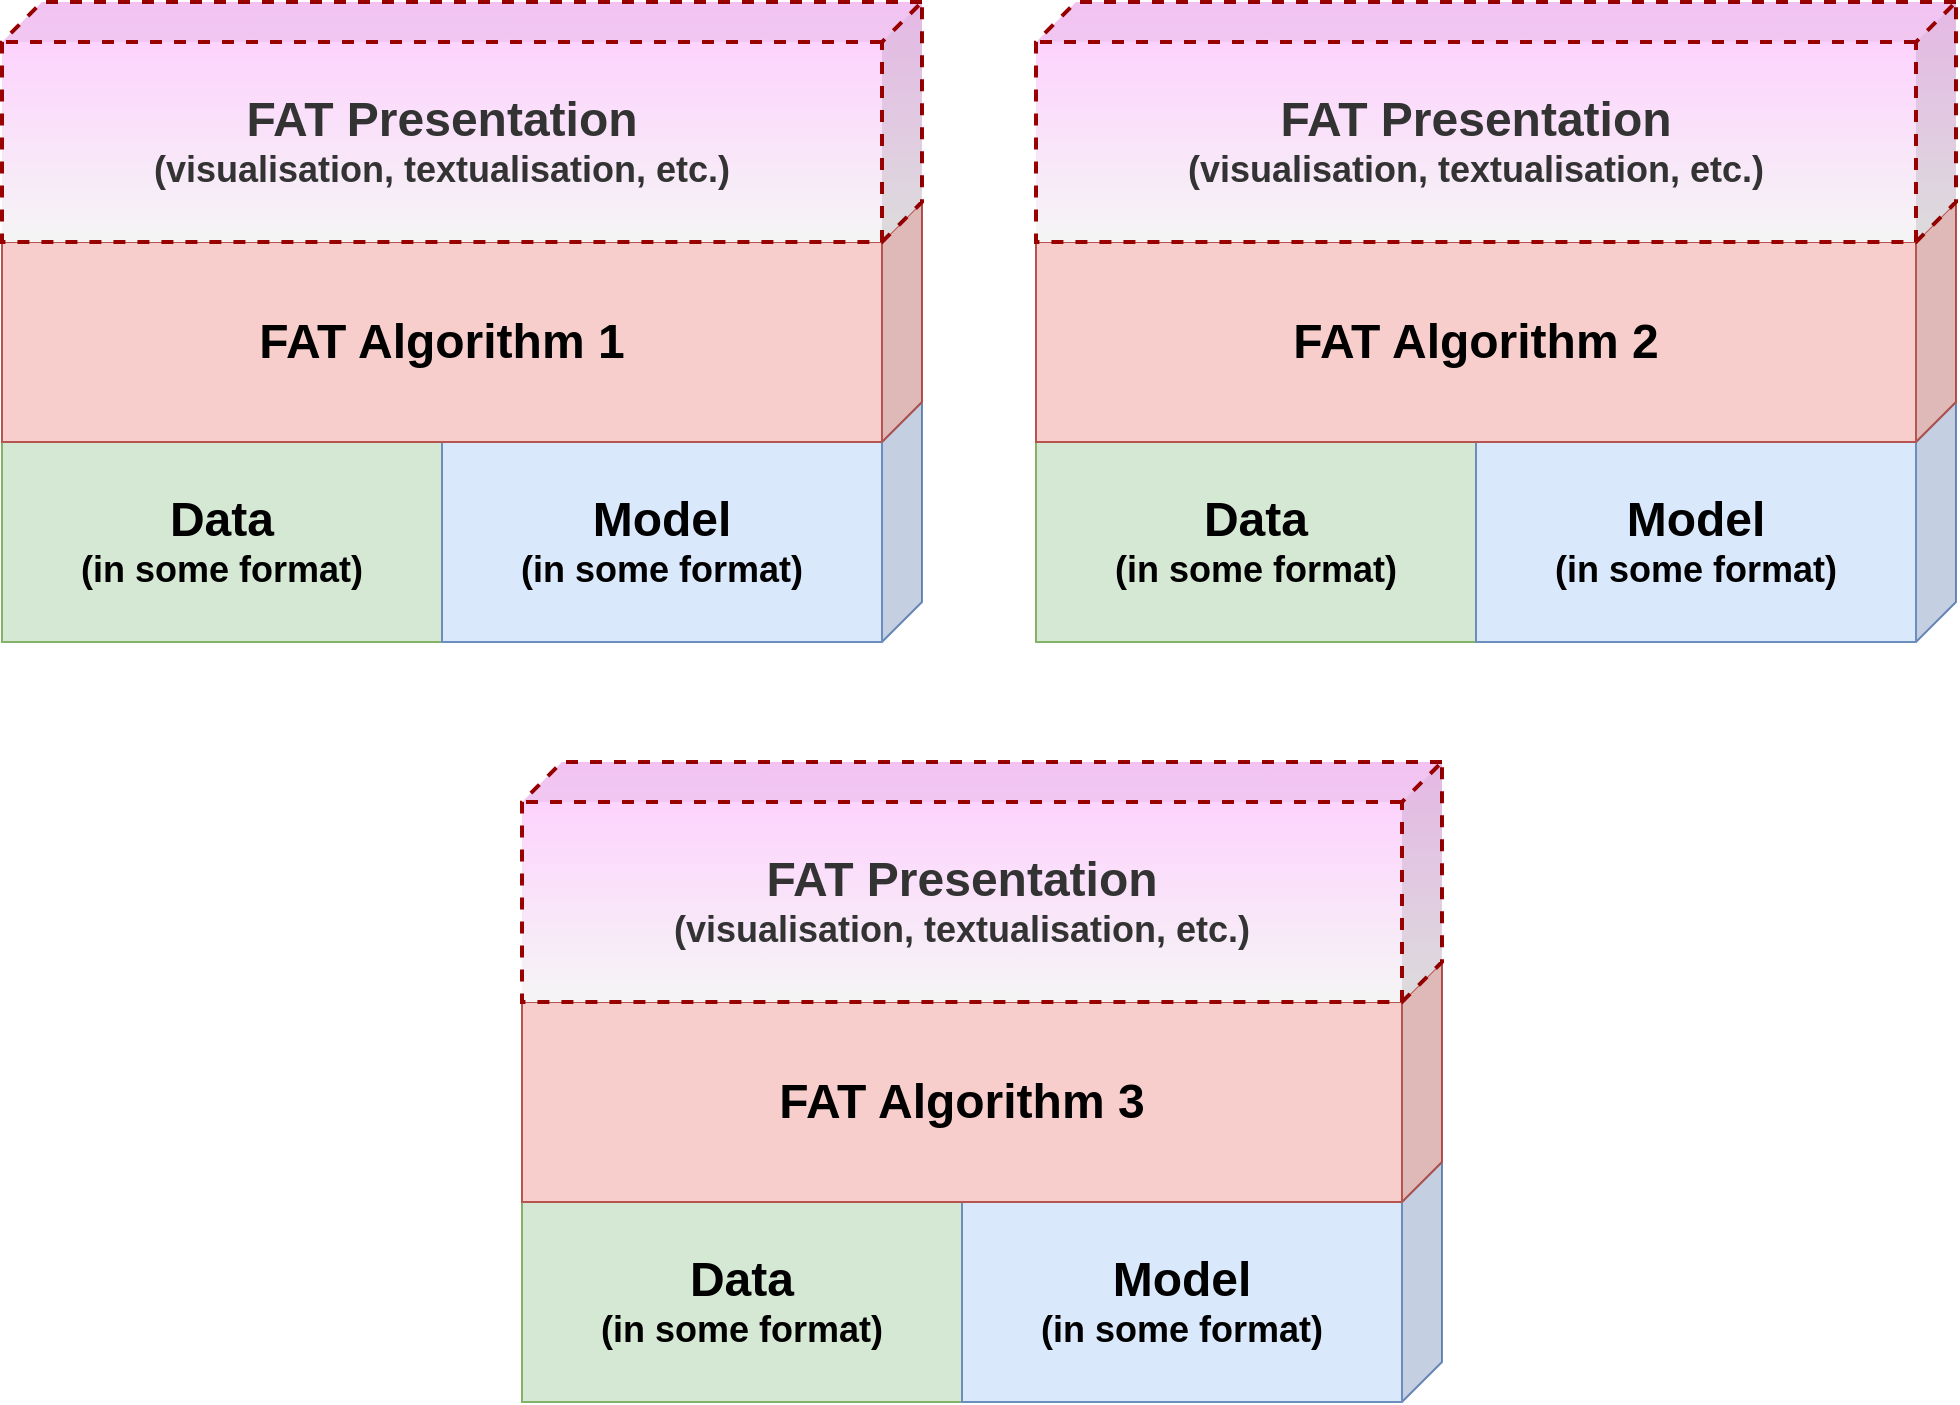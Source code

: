 <mxfile version="13.6.2" type="device" pages="2"><diagram id="GJRhFW9raaM-JDKha8_w" name="typical"><mxGraphModel dx="1106" dy="1999" grid="1" gridSize="10" guides="1" tooltips="1" connect="1" arrows="1" fold="1" page="1" pageScale="1" pageWidth="827" pageHeight="1169" math="0" shadow="0"><root><mxCell id="0"/><mxCell id="1" parent="0"/><mxCell id="a6cr-i2xjDOHzBz58Nsr-5" value="" style="group" parent="1" vertex="1" connectable="0"><mxGeometry x="80" y="50" width="460" height="220" as="geometry"/></mxCell><mxCell id="a6cr-i2xjDOHzBz58Nsr-1" value="&lt;b&gt;&lt;font style=&quot;font-size: 24px&quot;&gt;Data&lt;/font&gt;&lt;br&gt;&lt;font style=&quot;font-size: 18px&quot;&gt;(in some format)&lt;/font&gt;&lt;/b&gt;&lt;br&gt;" style="shape=cube;whiteSpace=wrap;html=1;boundedLbl=1;backgroundOutline=1;darkOpacity=0.05;darkOpacity2=0.1;flipH=1;fillColor=#d5e8d4;strokeColor=#82b366;" parent="a6cr-i2xjDOHzBz58Nsr-5" vertex="1"><mxGeometry y="100" width="240" height="120" as="geometry"/></mxCell><mxCell id="a6cr-i2xjDOHzBz58Nsr-3" value="&lt;font&gt;&lt;b&gt;&lt;font style=&quot;font-size: 24px&quot;&gt;Model&lt;/font&gt;&lt;br&gt;&lt;font style=&quot;font-size: 18px&quot;&gt;(in some format)&lt;/font&gt;&lt;/b&gt;&lt;/font&gt;&lt;br&gt;" style="shape=cube;whiteSpace=wrap;html=1;boundedLbl=1;backgroundOutline=1;darkOpacity=0.05;darkOpacity2=0.1;flipH=1;fillColor=#dae8fc;strokeColor=#6c8ebf;" parent="a6cr-i2xjDOHzBz58Nsr-5" vertex="1"><mxGeometry x="220" y="100" width="240" height="120" as="geometry"/></mxCell><mxCell id="a6cr-i2xjDOHzBz58Nsr-4" value="&lt;b&gt;&lt;font style=&quot;font-size: 24px&quot;&gt;FAT Algorithm 1&lt;/font&gt;&lt;/b&gt;" style="shape=cube;whiteSpace=wrap;html=1;boundedLbl=1;backgroundOutline=1;darkOpacity=0.05;darkOpacity2=0.1;flipH=1;fillColor=#f8cecc;strokeColor=#b85450;" parent="a6cr-i2xjDOHzBz58Nsr-5" vertex="1"><mxGeometry width="460" height="120" as="geometry"/></mxCell><mxCell id="a6cr-i2xjDOHzBz58Nsr-6" value="" style="group" parent="1" vertex="1" connectable="0"><mxGeometry x="340" y="430" width="460" height="220" as="geometry"/></mxCell><mxCell id="a6cr-i2xjDOHzBz58Nsr-7" value="&lt;b&gt;&lt;font style=&quot;font-size: 24px&quot;&gt;Data&lt;/font&gt;&lt;br&gt;&lt;font style=&quot;font-size: 18px&quot;&gt;(in some format)&lt;/font&gt;&lt;/b&gt;&lt;br&gt;" style="shape=cube;whiteSpace=wrap;html=1;boundedLbl=1;backgroundOutline=1;darkOpacity=0.05;darkOpacity2=0.1;flipH=1;fillColor=#d5e8d4;strokeColor=#82b366;" parent="a6cr-i2xjDOHzBz58Nsr-6" vertex="1"><mxGeometry y="100" width="240" height="120" as="geometry"/></mxCell><mxCell id="a6cr-i2xjDOHzBz58Nsr-8" value="&lt;font&gt;&lt;b&gt;&lt;font style=&quot;font-size: 24px&quot;&gt;Model&lt;/font&gt;&lt;br&gt;&lt;font style=&quot;font-size: 18px&quot;&gt;(in some format)&lt;/font&gt;&lt;/b&gt;&lt;/font&gt;&lt;br&gt;" style="shape=cube;whiteSpace=wrap;html=1;boundedLbl=1;backgroundOutline=1;darkOpacity=0.05;darkOpacity2=0.1;flipH=1;fillColor=#dae8fc;strokeColor=#6c8ebf;" parent="a6cr-i2xjDOHzBz58Nsr-6" vertex="1"><mxGeometry x="220" y="100" width="240" height="120" as="geometry"/></mxCell><mxCell id="a6cr-i2xjDOHzBz58Nsr-9" value="&lt;b&gt;&lt;font style=&quot;font-size: 24px&quot;&gt;FAT Algorithm 3&lt;/font&gt;&lt;/b&gt;" style="shape=cube;whiteSpace=wrap;html=1;boundedLbl=1;backgroundOutline=1;darkOpacity=0.05;darkOpacity2=0.1;flipH=1;fillColor=#f8cecc;strokeColor=#b85450;" parent="a6cr-i2xjDOHzBz58Nsr-6" vertex="1"><mxGeometry width="460" height="120" as="geometry"/></mxCell><mxCell id="a6cr-i2xjDOHzBz58Nsr-10" value="" style="group" parent="1" vertex="1" connectable="0"><mxGeometry x="597" y="50" width="460" height="220" as="geometry"/></mxCell><mxCell id="a6cr-i2xjDOHzBz58Nsr-11" value="&lt;b&gt;&lt;font style=&quot;font-size: 24px&quot;&gt;Data&lt;/font&gt;&lt;br&gt;&lt;font style=&quot;font-size: 18px&quot;&gt;(in some format)&lt;/font&gt;&lt;/b&gt;&lt;br&gt;" style="shape=cube;whiteSpace=wrap;html=1;boundedLbl=1;backgroundOutline=1;darkOpacity=0.05;darkOpacity2=0.1;flipH=1;fillColor=#d5e8d4;strokeColor=#82b366;" parent="a6cr-i2xjDOHzBz58Nsr-10" vertex="1"><mxGeometry y="100" width="240" height="120" as="geometry"/></mxCell><mxCell id="a6cr-i2xjDOHzBz58Nsr-12" value="&lt;font&gt;&lt;b&gt;&lt;font style=&quot;font-size: 24px&quot;&gt;Model&lt;/font&gt;&lt;br&gt;&lt;font style=&quot;font-size: 18px&quot;&gt;(in some format)&lt;/font&gt;&lt;/b&gt;&lt;/font&gt;&lt;br&gt;" style="shape=cube;whiteSpace=wrap;html=1;boundedLbl=1;backgroundOutline=1;darkOpacity=0.05;darkOpacity2=0.1;flipH=1;fillColor=#dae8fc;strokeColor=#6c8ebf;" parent="a6cr-i2xjDOHzBz58Nsr-10" vertex="1"><mxGeometry x="220" y="100" width="240" height="120" as="geometry"/></mxCell><mxCell id="a6cr-i2xjDOHzBz58Nsr-13" value="&lt;b&gt;&lt;font style=&quot;font-size: 24px&quot;&gt;FAT Algorithm 2&lt;/font&gt;&lt;/b&gt;" style="shape=cube;whiteSpace=wrap;html=1;boundedLbl=1;backgroundOutline=1;darkOpacity=0.05;darkOpacity2=0.1;flipH=1;fillColor=#f8cecc;strokeColor=#b85450;" parent="a6cr-i2xjDOHzBz58Nsr-10" vertex="1"><mxGeometry width="460" height="120" as="geometry"/></mxCell><mxCell id="KTWtzgIvt2PUXnlhQdNJ-1" value="&lt;b&gt;&lt;span style=&quot;font-size: 24px&quot;&gt;FAT Presentation&lt;/span&gt;&lt;br&gt;&lt;font style=&quot;font-size: 18px&quot;&gt;(visualisation, textualisation, etc.)&lt;/font&gt;&lt;br&gt;&lt;/b&gt;" style="shape=cube;whiteSpace=wrap;html=1;boundedLbl=1;backgroundOutline=1;darkOpacity=0.05;darkOpacity2=0.1;flipH=1;fillColor=#f5f5f5;strokeColor=#990000;fontColor=#333333;gradientColor=#FFCCFF;gradientDirection=north;dashed=1;strokeWidth=2;" vertex="1" parent="1"><mxGeometry x="80" y="-50" width="460" height="120" as="geometry"/></mxCell><mxCell id="ppyXav9h08k2DbTZxAYi-1" value="&lt;b&gt;&lt;span style=&quot;font-size: 24px&quot;&gt;FAT Presentation&lt;/span&gt;&lt;br&gt;&lt;font style=&quot;font-size: 18px&quot;&gt;(visualisation, textualisation, etc.)&lt;/font&gt;&lt;br&gt;&lt;/b&gt;" style="shape=cube;whiteSpace=wrap;html=1;boundedLbl=1;backgroundOutline=1;darkOpacity=0.05;darkOpacity2=0.1;flipH=1;fillColor=#f5f5f5;strokeColor=#990000;fontColor=#333333;gradientColor=#FFCCFF;gradientDirection=north;dashed=1;strokeWidth=2;" vertex="1" parent="1"><mxGeometry x="597" y="-50" width="460" height="120" as="geometry"/></mxCell><mxCell id="ppyXav9h08k2DbTZxAYi-2" value="&lt;b&gt;&lt;span style=&quot;font-size: 24px&quot;&gt;FAT Presentation&lt;/span&gt;&lt;br&gt;&lt;font style=&quot;font-size: 18px&quot;&gt;(visualisation, textualisation, etc.)&lt;/font&gt;&lt;br&gt;&lt;/b&gt;" style="shape=cube;whiteSpace=wrap;html=1;boundedLbl=1;backgroundOutline=1;darkOpacity=0.05;darkOpacity2=0.1;flipH=1;fillColor=#f5f5f5;strokeColor=#990000;fontColor=#333333;gradientColor=#FFCCFF;gradientDirection=north;dashed=1;strokeWidth=2;" vertex="1" parent="1"><mxGeometry x="340" y="330" width="460" height="120" as="geometry"/></mxCell></root></mxGraphModel></diagram><diagram id="z4rXOvS0tFhKfGnjk8Sq" name="HCAI"><mxGraphModel dx="1106" dy="830" grid="1" gridSize="10" guides="1" tooltips="1" connect="1" arrows="1" fold="1" page="1" pageScale="1" pageWidth="827" pageHeight="1169" math="0" shadow="0"><root><mxCell id="u2oHtYjRw9Sd4YX1-NIL-0"/><mxCell id="u2oHtYjRw9Sd4YX1-NIL-1" parent="u2oHtYjRw9Sd4YX1-NIL-0"/><mxCell id="46ZyJjWDirzyccNqKdfV-23" value="" style="group" parent="u2oHtYjRw9Sd4YX1-NIL-1" vertex="1" connectable="0"><mxGeometry x="60" y="340" width="480" height="280" as="geometry"/></mxCell><mxCell id="46ZyJjWDirzyccNqKdfV-6" value="" style="group" parent="46ZyJjWDirzyccNqKdfV-23" vertex="1" connectable="0"><mxGeometry x="20" width="460" height="120" as="geometry"/></mxCell><mxCell id="46ZyJjWDirzyccNqKdfV-1" value="&lt;b&gt;&lt;font style=&quot;font-size: 24px&quot;&gt;2-D array&lt;br&gt;&lt;/font&gt;&lt;/b&gt;&lt;b&gt;&lt;font style=&quot;font-size: 18px&quot;&gt;numpy&lt;/font&gt;&lt;/b&gt;&lt;br&gt;" style="shape=cube;whiteSpace=wrap;html=1;boundedLbl=1;backgroundOutline=1;darkOpacity=0.05;darkOpacity2=0.1;flipH=1;fillColor=#d5e8d4;strokeColor=#82b366;" parent="46ZyJjWDirzyccNqKdfV-6" vertex="1"><mxGeometry width="240" height="120" as="geometry"/></mxCell><mxCell id="46ZyJjWDirzyccNqKdfV-2" value="&lt;font&gt;&lt;b&gt;&lt;font style=&quot;font-size: 24px&quot;&gt;Python object&lt;/font&gt;&lt;br&gt;&lt;font style=&quot;font-size: 18px&quot;&gt;fit(X, y), predict(X), predict_proba(X)&lt;/font&gt;&lt;/b&gt;&lt;/font&gt;&lt;br&gt;" style="shape=cube;whiteSpace=wrap;html=1;boundedLbl=1;backgroundOutline=1;darkOpacity=0.05;darkOpacity2=0.1;flipH=1;fillColor=#dae8fc;strokeColor=#6c8ebf;" parent="46ZyJjWDirzyccNqKdfV-6" vertex="1"><mxGeometry x="220" width="240" height="120" as="geometry"/></mxCell><mxCell id="46ZyJjWDirzyccNqKdfV-20" style="edgeStyle=orthogonalEdgeStyle;rounded=0;orthogonalLoop=1;jettySize=auto;html=1;exitX=0.4;exitY=0.1;exitDx=0;exitDy=0;exitPerimeter=0;entryX=0;entryY=0;entryDx=130;entryDy=120;entryPerimeter=0;" parent="46ZyJjWDirzyccNqKdfV-23" source="46ZyJjWDirzyccNqKdfV-15" target="46ZyJjWDirzyccNqKdfV-2" edge="1"><mxGeometry relative="1" as="geometry"><Array as="points"><mxPoint x="368" y="140"/><mxPoint x="350" y="140"/></Array></mxGeometry></mxCell><mxCell id="46ZyJjWDirzyccNqKdfV-15" value="" style="ellipse;shape=cloud;whiteSpace=wrap;html=1;fillColor=#fff2cc;strokeColor=#d6b656;" parent="46ZyJjWDirzyccNqKdfV-23" vertex="1"><mxGeometry x="300" y="140" width="170" height="140" as="geometry"/></mxCell><mxCell id="46ZyJjWDirzyccNqKdfV-21" style="edgeStyle=orthogonalEdgeStyle;rounded=0;orthogonalLoop=1;jettySize=auto;html=1;exitX=0.4;exitY=0.1;exitDx=0;exitDy=0;exitPerimeter=0;entryX=0;entryY=0;entryDx=130;entryDy=120;entryPerimeter=0;" parent="46ZyJjWDirzyccNqKdfV-23" source="46ZyJjWDirzyccNqKdfV-13" target="46ZyJjWDirzyccNqKdfV-1" edge="1"><mxGeometry relative="1" as="geometry"><Array as="points"><mxPoint x="68" y="140"/><mxPoint x="130" y="140"/></Array></mxGeometry></mxCell><mxCell id="46ZyJjWDirzyccNqKdfV-13" value="" style="ellipse;shape=cloud;whiteSpace=wrap;html=1;fillColor=#fff2cc;strokeColor=#d6b656;" parent="46ZyJjWDirzyccNqKdfV-23" vertex="1"><mxGeometry y="140" width="170" height="140" as="geometry"/></mxCell><mxCell id="46ZyJjWDirzyccNqKdfV-9" style="edgeStyle=orthogonalEdgeStyle;rounded=0;orthogonalLoop=1;jettySize=auto;html=1;exitX=0.25;exitY=0;exitDx=0;exitDy=0;entryX=0;entryY=0;entryDx=130;entryDy=120;entryPerimeter=0;" parent="46ZyJjWDirzyccNqKdfV-23" source="46ZyJjWDirzyccNqKdfV-8" target="46ZyJjWDirzyccNqKdfV-1" edge="1"><mxGeometry relative="1" as="geometry"/></mxCell><mxCell id="46ZyJjWDirzyccNqKdfV-10" style="edgeStyle=orthogonalEdgeStyle;rounded=0;orthogonalLoop=1;jettySize=auto;html=1;exitX=0.75;exitY=0;exitDx=0;exitDy=0;entryX=0;entryY=0;entryDx=130;entryDy=120;entryPerimeter=0;" parent="46ZyJjWDirzyccNqKdfV-23" source="46ZyJjWDirzyccNqKdfV-8" target="46ZyJjWDirzyccNqKdfV-2" edge="1"><mxGeometry relative="1" as="geometry"/></mxCell><mxCell id="46ZyJjWDirzyccNqKdfV-8" value="&lt;b&gt;&lt;font style=&quot;font-size: 18px&quot;&gt;scikit-learn&lt;/font&gt;&lt;/b&gt;" style="rounded=1;whiteSpace=wrap;html=1;fillColor=#ffe6cc;strokeColor=#d79b00;" parent="46ZyJjWDirzyccNqKdfV-23" vertex="1"><mxGeometry x="180" y="160" width="120" height="60" as="geometry"/></mxCell><mxCell id="46ZyJjWDirzyccNqKdfV-11" value="&lt;b style=&quot;font-size: 18px&quot;&gt;Some&lt;br&gt;data&lt;/b&gt;&lt;br&gt;" style="shape=cylinder;whiteSpace=wrap;html=1;boundedLbl=1;backgroundOutline=1;fillColor=#ffe6cc;strokeColor=#d79b00;" parent="46ZyJjWDirzyccNqKdfV-23" vertex="1"><mxGeometry x="55" y="170" width="60" height="80" as="geometry"/></mxCell><mxCell id="46ZyJjWDirzyccNqKdfV-12" value="&lt;b style=&quot;font-size: 18px&quot;&gt;Some&lt;br&gt;model&lt;/b&gt;&lt;br&gt;" style="shape=process;whiteSpace=wrap;html=1;backgroundOutline=1;fillColor=#ffe6cc;strokeColor=#d79b00;" parent="46ZyJjWDirzyccNqKdfV-23" vertex="1"><mxGeometry x="340" y="180" width="100" height="60" as="geometry"/></mxCell><mxCell id="46ZyJjWDirzyccNqKdfV-24" value="&lt;b style=&quot;font-size: 18px&quot;&gt;‧‧‧&lt;/b&gt;&lt;br&gt;" style="shape=cube;whiteSpace=wrap;html=1;boundedLbl=1;backgroundOutline=1;darkOpacity=0.05;darkOpacity2=0.1;flipH=1;fillColor=#e1d5e7;strokeColor=#9673a6;" parent="u2oHtYjRw9Sd4YX1-NIL-1" vertex="1"><mxGeometry x="80" y="300" width="200" height="60" as="geometry"/></mxCell><mxCell id="46ZyJjWDirzyccNqKdfV-22" value="&lt;b&gt;&lt;font style=&quot;font-size: 18px&quot;&gt;1-D Array Description&lt;/font&gt;&lt;/b&gt;" style="shape=cube;whiteSpace=wrap;html=1;boundedLbl=1;backgroundOutline=1;darkOpacity=0.05;darkOpacity2=0.1;flipH=1;fillColor=#e1d5e7;strokeColor=#9673a6;" parent="u2oHtYjRw9Sd4YX1-NIL-1" vertex="1"><mxGeometry x="260" y="300" width="280" height="60" as="geometry"/></mxCell><mxCell id="46ZyJjWDirzyccNqKdfV-17" value="&lt;b&gt;&lt;font style=&quot;font-size: 18px&quot;&gt;Data Grouping&lt;br&gt;&lt;/font&gt;&lt;/b&gt;" style="shape=cube;whiteSpace=wrap;html=1;boundedLbl=1;backgroundOutline=1;darkOpacity=0.05;darkOpacity2=0.1;flipH=1;fillColor=#e1d5e7;strokeColor=#9673a6;" parent="u2oHtYjRw9Sd4YX1-NIL-1" vertex="1"><mxGeometry x="80" y="260" width="200" height="60" as="geometry"/></mxCell><mxCell id="46ZyJjWDirzyccNqKdfV-7" value="&lt;b&gt;&lt;font style=&quot;font-size: 18px&quot;&gt;Data Augmentation&lt;/font&gt;&lt;/b&gt;" style="shape=cube;whiteSpace=wrap;html=1;boundedLbl=1;backgroundOutline=1;darkOpacity=0.05;darkOpacity2=0.1;flipH=1;fillColor=#e1d5e7;strokeColor=#9673a6;" parent="u2oHtYjRw9Sd4YX1-NIL-1" vertex="1"><mxGeometry x="80" y="220" width="200" height="60" as="geometry"/></mxCell><mxCell id="46ZyJjWDirzyccNqKdfV-18" value="&lt;b&gt;&lt;font style=&quot;font-size: 18px&quot;&gt;Local Explanations&lt;/font&gt;&lt;/b&gt;" style="shape=cube;whiteSpace=wrap;html=1;boundedLbl=1;backgroundOutline=1;darkOpacity=0.05;darkOpacity2=0.1;flipH=1;fillColor=#e1d5e7;strokeColor=#9673a6;" parent="u2oHtYjRw9Sd4YX1-NIL-1" vertex="1"><mxGeometry x="260" y="260" width="200" height="60" as="geometry"/></mxCell><mxCell id="46ZyJjWDirzyccNqKdfV-25" value="&lt;b style=&quot;font-size: 18px&quot;&gt;&lt;span&gt;‧&lt;/span&gt;&lt;span&gt;‧&lt;/span&gt;&lt;span&gt;‧&lt;/span&gt;&lt;/b&gt;&lt;br&gt;" style="shape=cube;whiteSpace=wrap;html=1;boundedLbl=1;backgroundOutline=1;darkOpacity=0.05;darkOpacity2=0.1;flipH=1;fillColor=#e1d5e7;strokeColor=#9673a6;" parent="u2oHtYjRw9Sd4YX1-NIL-1" vertex="1"><mxGeometry x="260" y="220" width="100" height="60" as="geometry"/></mxCell><mxCell id="46ZyJjWDirzyccNqKdfV-26" value="&lt;b style=&quot;font-size: 18px&quot;&gt;&lt;span&gt;‧&lt;/span&gt;&lt;span&gt;‧&lt;/span&gt;&lt;span&gt;‧&lt;/span&gt;&lt;/b&gt;&lt;br&gt;" style="shape=cube;whiteSpace=wrap;html=1;boundedLbl=1;backgroundOutline=1;darkOpacity=0.05;darkOpacity2=0.1;flipH=1;fillColor=#e1d5e7;strokeColor=#9673a6;" parent="u2oHtYjRw9Sd4YX1-NIL-1" vertex="1"><mxGeometry x="440" y="260" width="100" height="60" as="geometry"/></mxCell><mxCell id="46ZyJjWDirzyccNqKdfV-16" value="&lt;b&gt;&lt;font style=&quot;font-size: 18px&quot;&gt;Fairness Metrics&lt;/font&gt;&lt;/b&gt;" style="shape=cube;whiteSpace=wrap;html=1;boundedLbl=1;backgroundOutline=1;darkOpacity=0.05;darkOpacity2=0.1;flipH=1;fillColor=#e1d5e7;strokeColor=#9673a6;" parent="u2oHtYjRw9Sd4YX1-NIL-1" vertex="1"><mxGeometry x="340" y="220" width="200" height="60" as="geometry"/></mxCell><mxCell id="46ZyJjWDirzyccNqKdfV-3" value="&lt;b&gt;&lt;font style=&quot;font-size: 24px&quot;&gt;FAT Functionality&lt;/font&gt;&lt;/b&gt;" style="shape=cube;whiteSpace=wrap;html=1;boundedLbl=1;backgroundOutline=1;darkOpacity=0.05;darkOpacity2=0.1;flipH=1;fillColor=#f8cecc;strokeColor=#b85450;" parent="u2oHtYjRw9Sd4YX1-NIL-1" vertex="1"><mxGeometry x="80" y="120" width="460" height="120" as="geometry"/></mxCell><mxCell id="FLEYO5zcIwK_f4DEOpZP-0" value="&lt;b&gt;&lt;span style=&quot;font-size: 24px&quot;&gt;FAT Presentation&lt;/span&gt;&lt;br&gt;&lt;font style=&quot;font-size: 18px&quot;&gt;(visualisation, textualisation, etc.)&lt;/font&gt;&lt;br&gt;&lt;/b&gt;" style="shape=cube;whiteSpace=wrap;html=1;boundedLbl=1;backgroundOutline=1;darkOpacity=0.05;darkOpacity2=0.1;flipH=1;fillColor=#f5f5f5;strokeColor=#990000;fontColor=#333333;gradientColor=#FFCCFF;gradientDirection=north;dashed=1;strokeWidth=2;" parent="u2oHtYjRw9Sd4YX1-NIL-1" vertex="1"><mxGeometry x="80" y="20" width="460" height="120" as="geometry"/></mxCell></root></mxGraphModel></diagram></mxfile>